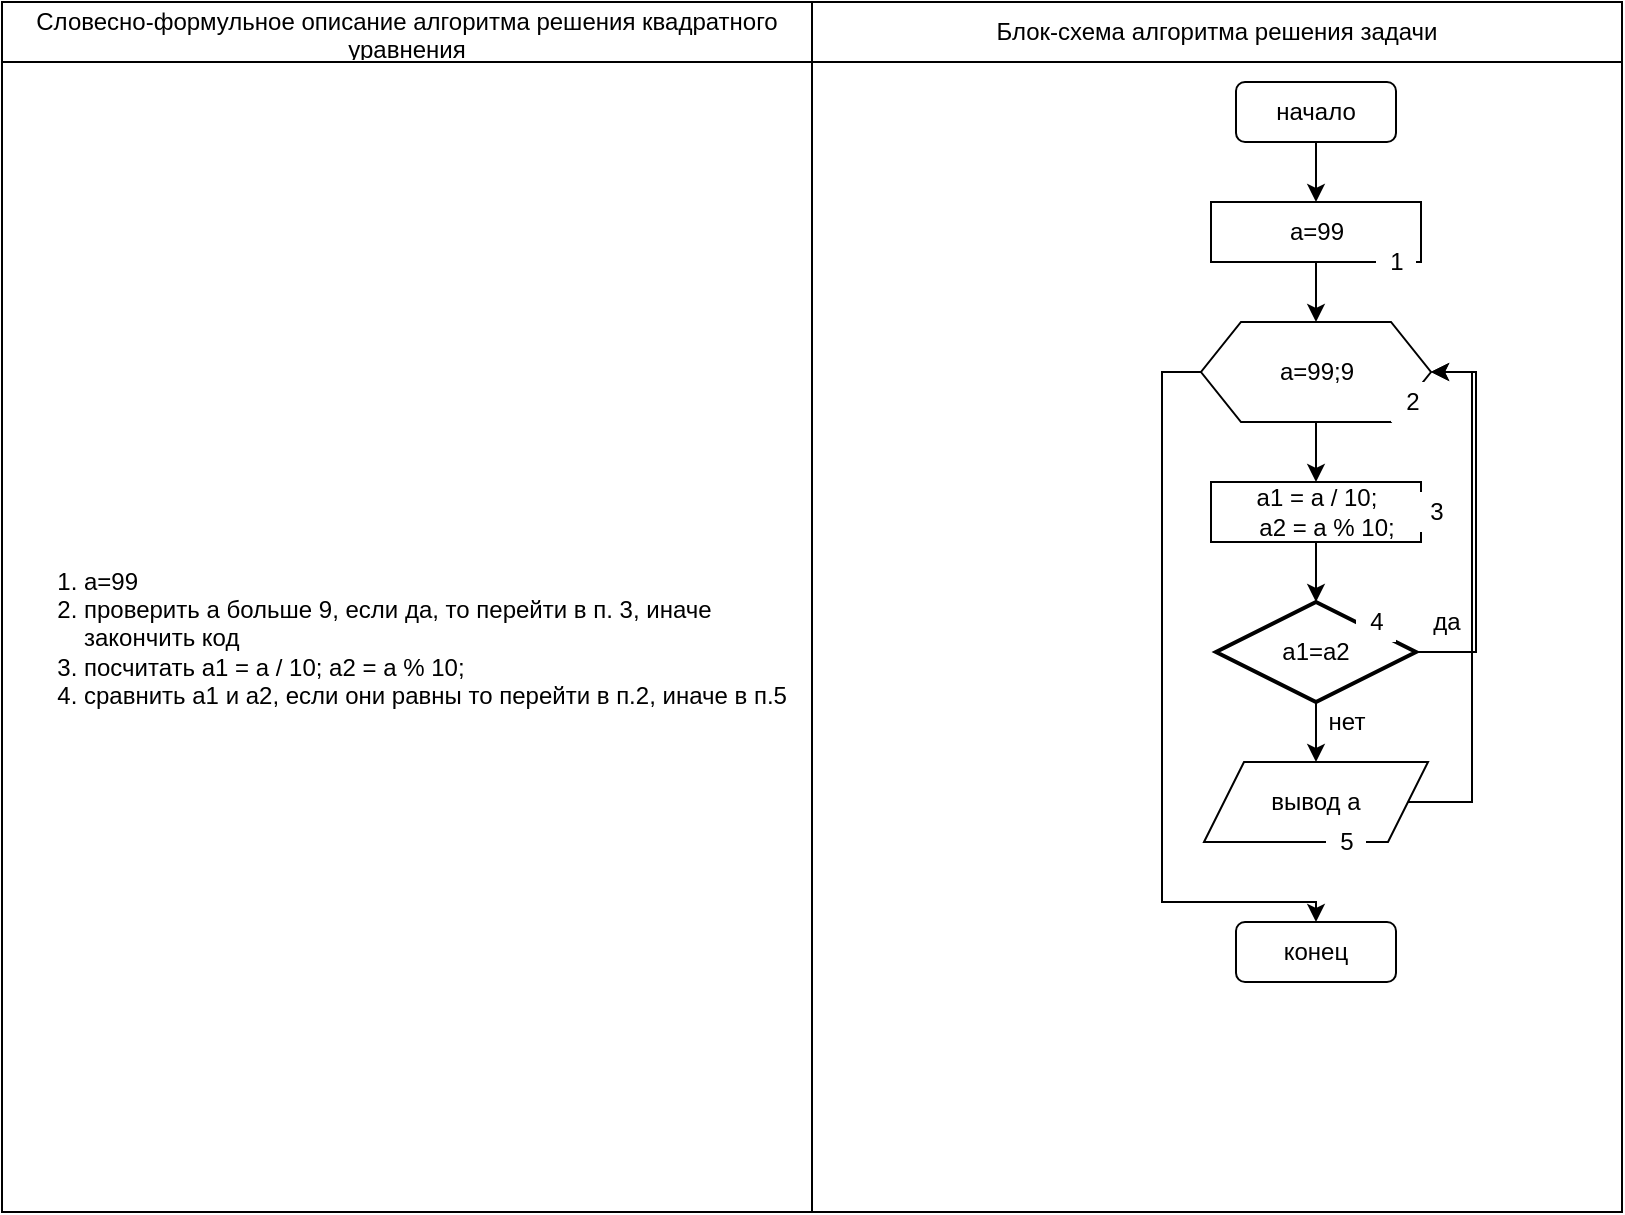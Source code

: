 <mxfile version="15.3.0" type="device"><diagram id="0m3FZKGGsKgGtWZYkjjn" name="Page-1"><mxGraphModel dx="1038" dy="1733" grid="1" gridSize="10" guides="1" tooltips="1" connect="1" arrows="1" fold="1" page="1" pageScale="1" pageWidth="827" pageHeight="1169" math="0" shadow="0"><root><mxCell id="0"/><mxCell id="1" parent="0"/><mxCell id="EF2gV3SgaHO7GdTgzKOm-18" value="" style="shape=table;startSize=0;container=1;collapsible=0;childLayout=tableLayout;" vertex="1" parent="1"><mxGeometry x="10" y="-1160" width="810" height="605" as="geometry"/></mxCell><mxCell id="EF2gV3SgaHO7GdTgzKOm-19" value="" style="shape=partialRectangle;collapsible=0;dropTarget=0;pointerEvents=0;fillColor=none;top=0;left=0;bottom=0;right=0;points=[[0,0.5],[1,0.5]];portConstraint=eastwest;" vertex="1" parent="EF2gV3SgaHO7GdTgzKOm-18"><mxGeometry width="810" height="30" as="geometry"/></mxCell><mxCell id="EF2gV3SgaHO7GdTgzKOm-20" value="Словесно-формульное описание алгоритма решения квадратного уравнения" style="shape=partialRectangle;html=1;whiteSpace=wrap;connectable=0;overflow=hidden;fillColor=none;top=0;left=0;bottom=0;right=0;pointerEvents=1;" vertex="1" parent="EF2gV3SgaHO7GdTgzKOm-19"><mxGeometry width="405" height="30" as="geometry"><mxRectangle width="405" height="30" as="alternateBounds"/></mxGeometry></mxCell><mxCell id="EF2gV3SgaHO7GdTgzKOm-21" value="Блок-схема алгоритма решения задачи" style="shape=partialRectangle;html=1;whiteSpace=wrap;connectable=0;overflow=hidden;fillColor=none;top=0;left=0;bottom=0;right=0;pointerEvents=1;" vertex="1" parent="EF2gV3SgaHO7GdTgzKOm-19"><mxGeometry x="405" width="405" height="30" as="geometry"><mxRectangle width="405" height="30" as="alternateBounds"/></mxGeometry></mxCell><mxCell id="EF2gV3SgaHO7GdTgzKOm-22" value="" style="shape=partialRectangle;collapsible=0;dropTarget=0;pointerEvents=0;fillColor=none;top=0;left=0;bottom=0;right=0;points=[[0,0.5],[1,0.5]];portConstraint=eastwest;" vertex="1" parent="EF2gV3SgaHO7GdTgzKOm-18"><mxGeometry y="30" width="810" height="575" as="geometry"/></mxCell><mxCell id="EF2gV3SgaHO7GdTgzKOm-23" value="&lt;div align=&quot;left&quot;&gt;&lt;ol&gt;&lt;li&gt;a=99&lt;/li&gt;&lt;li&gt;проверить a больше 9, если да, то перейти в п. 3, иначе закончить код&lt;/li&gt;&lt;li&gt;посчитать a1 = a / 10; a2 = a % 10;&lt;/li&gt;&lt;li&gt;сравнить a1 и a2, если они равны то перейти в п.2, иначе в п.5&lt;br&gt;&lt;/li&gt;&lt;/ol&gt;&lt;/div&gt;" style="shape=partialRectangle;html=1;whiteSpace=wrap;connectable=0;overflow=hidden;fillColor=none;top=0;left=0;bottom=0;right=0;pointerEvents=1;" vertex="1" parent="EF2gV3SgaHO7GdTgzKOm-22"><mxGeometry width="405" height="575" as="geometry"><mxRectangle width="405" height="575" as="alternateBounds"/></mxGeometry></mxCell><mxCell id="EF2gV3SgaHO7GdTgzKOm-24" value="" style="shape=partialRectangle;html=1;whiteSpace=wrap;connectable=0;overflow=hidden;fillColor=none;top=0;left=0;bottom=0;right=0;pointerEvents=1;" vertex="1" parent="EF2gV3SgaHO7GdTgzKOm-22"><mxGeometry x="405" width="405" height="575" as="geometry"><mxRectangle width="405" height="575" as="alternateBounds"/></mxGeometry></mxCell><mxCell id="EF2gV3SgaHO7GdTgzKOm-2" style="edgeStyle=orthogonalEdgeStyle;rounded=0;orthogonalLoop=1;jettySize=auto;html=1;exitX=0.5;exitY=1;exitDx=0;exitDy=0;" edge="1" parent="1" source="EF2gV3SgaHO7GdTgzKOm-1"><mxGeometry relative="1" as="geometry"><mxPoint x="667" y="-1060" as="targetPoint"/></mxGeometry></mxCell><mxCell id="EF2gV3SgaHO7GdTgzKOm-1" value="начало" style="rounded=1;whiteSpace=wrap;html=1;" vertex="1" parent="1"><mxGeometry x="627" y="-1120" width="80" height="30" as="geometry"/></mxCell><mxCell id="EF2gV3SgaHO7GdTgzKOm-4" style="edgeStyle=orthogonalEdgeStyle;rounded=0;orthogonalLoop=1;jettySize=auto;html=1;exitX=0.5;exitY=1;exitDx=0;exitDy=0;" edge="1" parent="1" source="EF2gV3SgaHO7GdTgzKOm-3"><mxGeometry relative="1" as="geometry"><mxPoint x="667" y="-1000" as="targetPoint"/></mxGeometry></mxCell><mxCell id="EF2gV3SgaHO7GdTgzKOm-3" value="a=99" style="rounded=0;whiteSpace=wrap;html=1;" vertex="1" parent="1"><mxGeometry x="614.5" y="-1060" width="105" height="30" as="geometry"/></mxCell><mxCell id="EF2gV3SgaHO7GdTgzKOm-6" style="edgeStyle=orthogonalEdgeStyle;rounded=0;orthogonalLoop=1;jettySize=auto;html=1;exitX=0.5;exitY=1;exitDx=0;exitDy=0;" edge="1" parent="1" source="EF2gV3SgaHO7GdTgzKOm-5"><mxGeometry relative="1" as="geometry"><mxPoint x="667" y="-920" as="targetPoint"/></mxGeometry></mxCell><mxCell id="EF2gV3SgaHO7GdTgzKOm-17" style="edgeStyle=orthogonalEdgeStyle;rounded=0;orthogonalLoop=1;jettySize=auto;html=1;exitX=0;exitY=0.5;exitDx=0;exitDy=0;entryX=0.5;entryY=0;entryDx=0;entryDy=0;" edge="1" parent="1" source="EF2gV3SgaHO7GdTgzKOm-5" target="EF2gV3SgaHO7GdTgzKOm-16"><mxGeometry relative="1" as="geometry"><Array as="points"><mxPoint x="590" y="-975"/><mxPoint x="590" y="-710"/><mxPoint x="667" y="-710"/></Array></mxGeometry></mxCell><mxCell id="EF2gV3SgaHO7GdTgzKOm-5" value="a=99;9" style="shape=hexagon;perimeter=hexagonPerimeter2;whiteSpace=wrap;html=1;fixedSize=1;" vertex="1" parent="1"><mxGeometry x="609.5" y="-1000" width="115" height="50" as="geometry"/></mxCell><mxCell id="EF2gV3SgaHO7GdTgzKOm-8" style="edgeStyle=orthogonalEdgeStyle;rounded=0;orthogonalLoop=1;jettySize=auto;html=1;exitX=0.5;exitY=1;exitDx=0;exitDy=0;" edge="1" parent="1" source="EF2gV3SgaHO7GdTgzKOm-7"><mxGeometry relative="1" as="geometry"><mxPoint x="667" y="-860" as="targetPoint"/></mxGeometry></mxCell><mxCell id="EF2gV3SgaHO7GdTgzKOm-7" value="a1 = a / 10;&lt;br&gt;&amp;nbsp;&amp;nbsp; a2 = a % 10;" style="rounded=0;whiteSpace=wrap;html=1;" vertex="1" parent="1"><mxGeometry x="614.5" y="-920" width="105" height="30" as="geometry"/></mxCell><mxCell id="EF2gV3SgaHO7GdTgzKOm-10" style="edgeStyle=orthogonalEdgeStyle;rounded=0;orthogonalLoop=1;jettySize=auto;html=1;exitX=1;exitY=0.5;exitDx=0;exitDy=0;exitPerimeter=0;entryX=1;entryY=0.5;entryDx=0;entryDy=0;" edge="1" parent="1" source="EF2gV3SgaHO7GdTgzKOm-9" target="EF2gV3SgaHO7GdTgzKOm-5"><mxGeometry relative="1" as="geometry"><Array as="points"><mxPoint x="747" y="-835"/><mxPoint x="747" y="-975"/></Array></mxGeometry></mxCell><mxCell id="EF2gV3SgaHO7GdTgzKOm-12" style="edgeStyle=orthogonalEdgeStyle;rounded=0;orthogonalLoop=1;jettySize=auto;html=1;exitX=0.5;exitY=1;exitDx=0;exitDy=0;exitPerimeter=0;" edge="1" parent="1" source="EF2gV3SgaHO7GdTgzKOm-9"><mxGeometry relative="1" as="geometry"><mxPoint x="667" y="-780" as="targetPoint"/></mxGeometry></mxCell><mxCell id="EF2gV3SgaHO7GdTgzKOm-9" value="a1=a2" style="strokeWidth=2;html=1;shape=mxgraph.flowchart.decision;whiteSpace=wrap;fontFamily=Helvetica;" vertex="1" parent="1"><mxGeometry x="617" y="-860" width="100" height="50" as="geometry"/></mxCell><mxCell id="EF2gV3SgaHO7GdTgzKOm-11" value="да" style="text;html=1;align=center;verticalAlign=middle;resizable=0;points=[];autosize=1;strokeColor=none;fillColor=none;" vertex="1" parent="1"><mxGeometry x="717" y="-860" width="30" height="20" as="geometry"/></mxCell><mxCell id="EF2gV3SgaHO7GdTgzKOm-13" value="нет" style="text;html=1;align=center;verticalAlign=middle;resizable=0;points=[];autosize=1;strokeColor=none;fillColor=none;" vertex="1" parent="1"><mxGeometry x="667" y="-810" width="30" height="20" as="geometry"/></mxCell><mxCell id="EF2gV3SgaHO7GdTgzKOm-15" style="edgeStyle=orthogonalEdgeStyle;rounded=0;orthogonalLoop=1;jettySize=auto;html=1;exitX=1;exitY=0.5;exitDx=0;exitDy=0;entryX=1;entryY=0.5;entryDx=0;entryDy=0;" edge="1" parent="1" source="EF2gV3SgaHO7GdTgzKOm-14" target="EF2gV3SgaHO7GdTgzKOm-5"><mxGeometry relative="1" as="geometry"><Array as="points"><mxPoint x="745" y="-760"/><mxPoint x="745" y="-975"/></Array></mxGeometry></mxCell><mxCell id="EF2gV3SgaHO7GdTgzKOm-14" value="вывод а" style="shape=parallelogram;perimeter=parallelogramPerimeter;whiteSpace=wrap;html=1;fixedSize=1;" vertex="1" parent="1"><mxGeometry x="611" y="-780" width="112" height="40" as="geometry"/></mxCell><mxCell id="EF2gV3SgaHO7GdTgzKOm-16" value="конец" style="rounded=1;whiteSpace=wrap;html=1;" vertex="1" parent="1"><mxGeometry x="627" y="-700" width="80" height="30" as="geometry"/></mxCell><mxCell id="EF2gV3SgaHO7GdTgzKOm-25" value="1" style="text;html=1;align=center;verticalAlign=middle;resizable=0;points=[];autosize=1;strokeColor=none;fillColor=#FFFFFF;" vertex="1" parent="1"><mxGeometry x="697" y="-1040" width="20" height="20" as="geometry"/></mxCell><mxCell id="EF2gV3SgaHO7GdTgzKOm-26" value="2" style="text;html=1;align=center;verticalAlign=middle;resizable=0;points=[];autosize=1;strokeColor=none;fillColor=#FFFFFF;" vertex="1" parent="1"><mxGeometry x="704.5" y="-970" width="20" height="20" as="geometry"/></mxCell><mxCell id="EF2gV3SgaHO7GdTgzKOm-27" value="3" style="text;html=1;align=center;verticalAlign=middle;resizable=0;points=[];autosize=1;strokeColor=none;fillColor=#FFFFFF;" vertex="1" parent="1"><mxGeometry x="717" y="-915" width="20" height="20" as="geometry"/></mxCell><mxCell id="EF2gV3SgaHO7GdTgzKOm-28" value="4" style="text;html=1;align=center;verticalAlign=middle;resizable=0;points=[];autosize=1;strokeColor=none;fillColor=#FFFFFF;" vertex="1" parent="1"><mxGeometry x="687" y="-860" width="20" height="20" as="geometry"/></mxCell><mxCell id="EF2gV3SgaHO7GdTgzKOm-29" value="5" style="text;html=1;align=center;verticalAlign=middle;resizable=0;points=[];autosize=1;strokeColor=none;fillColor=#FFFFFF;" vertex="1" parent="1"><mxGeometry x="672" y="-750" width="20" height="20" as="geometry"/></mxCell></root></mxGraphModel></diagram></mxfile>